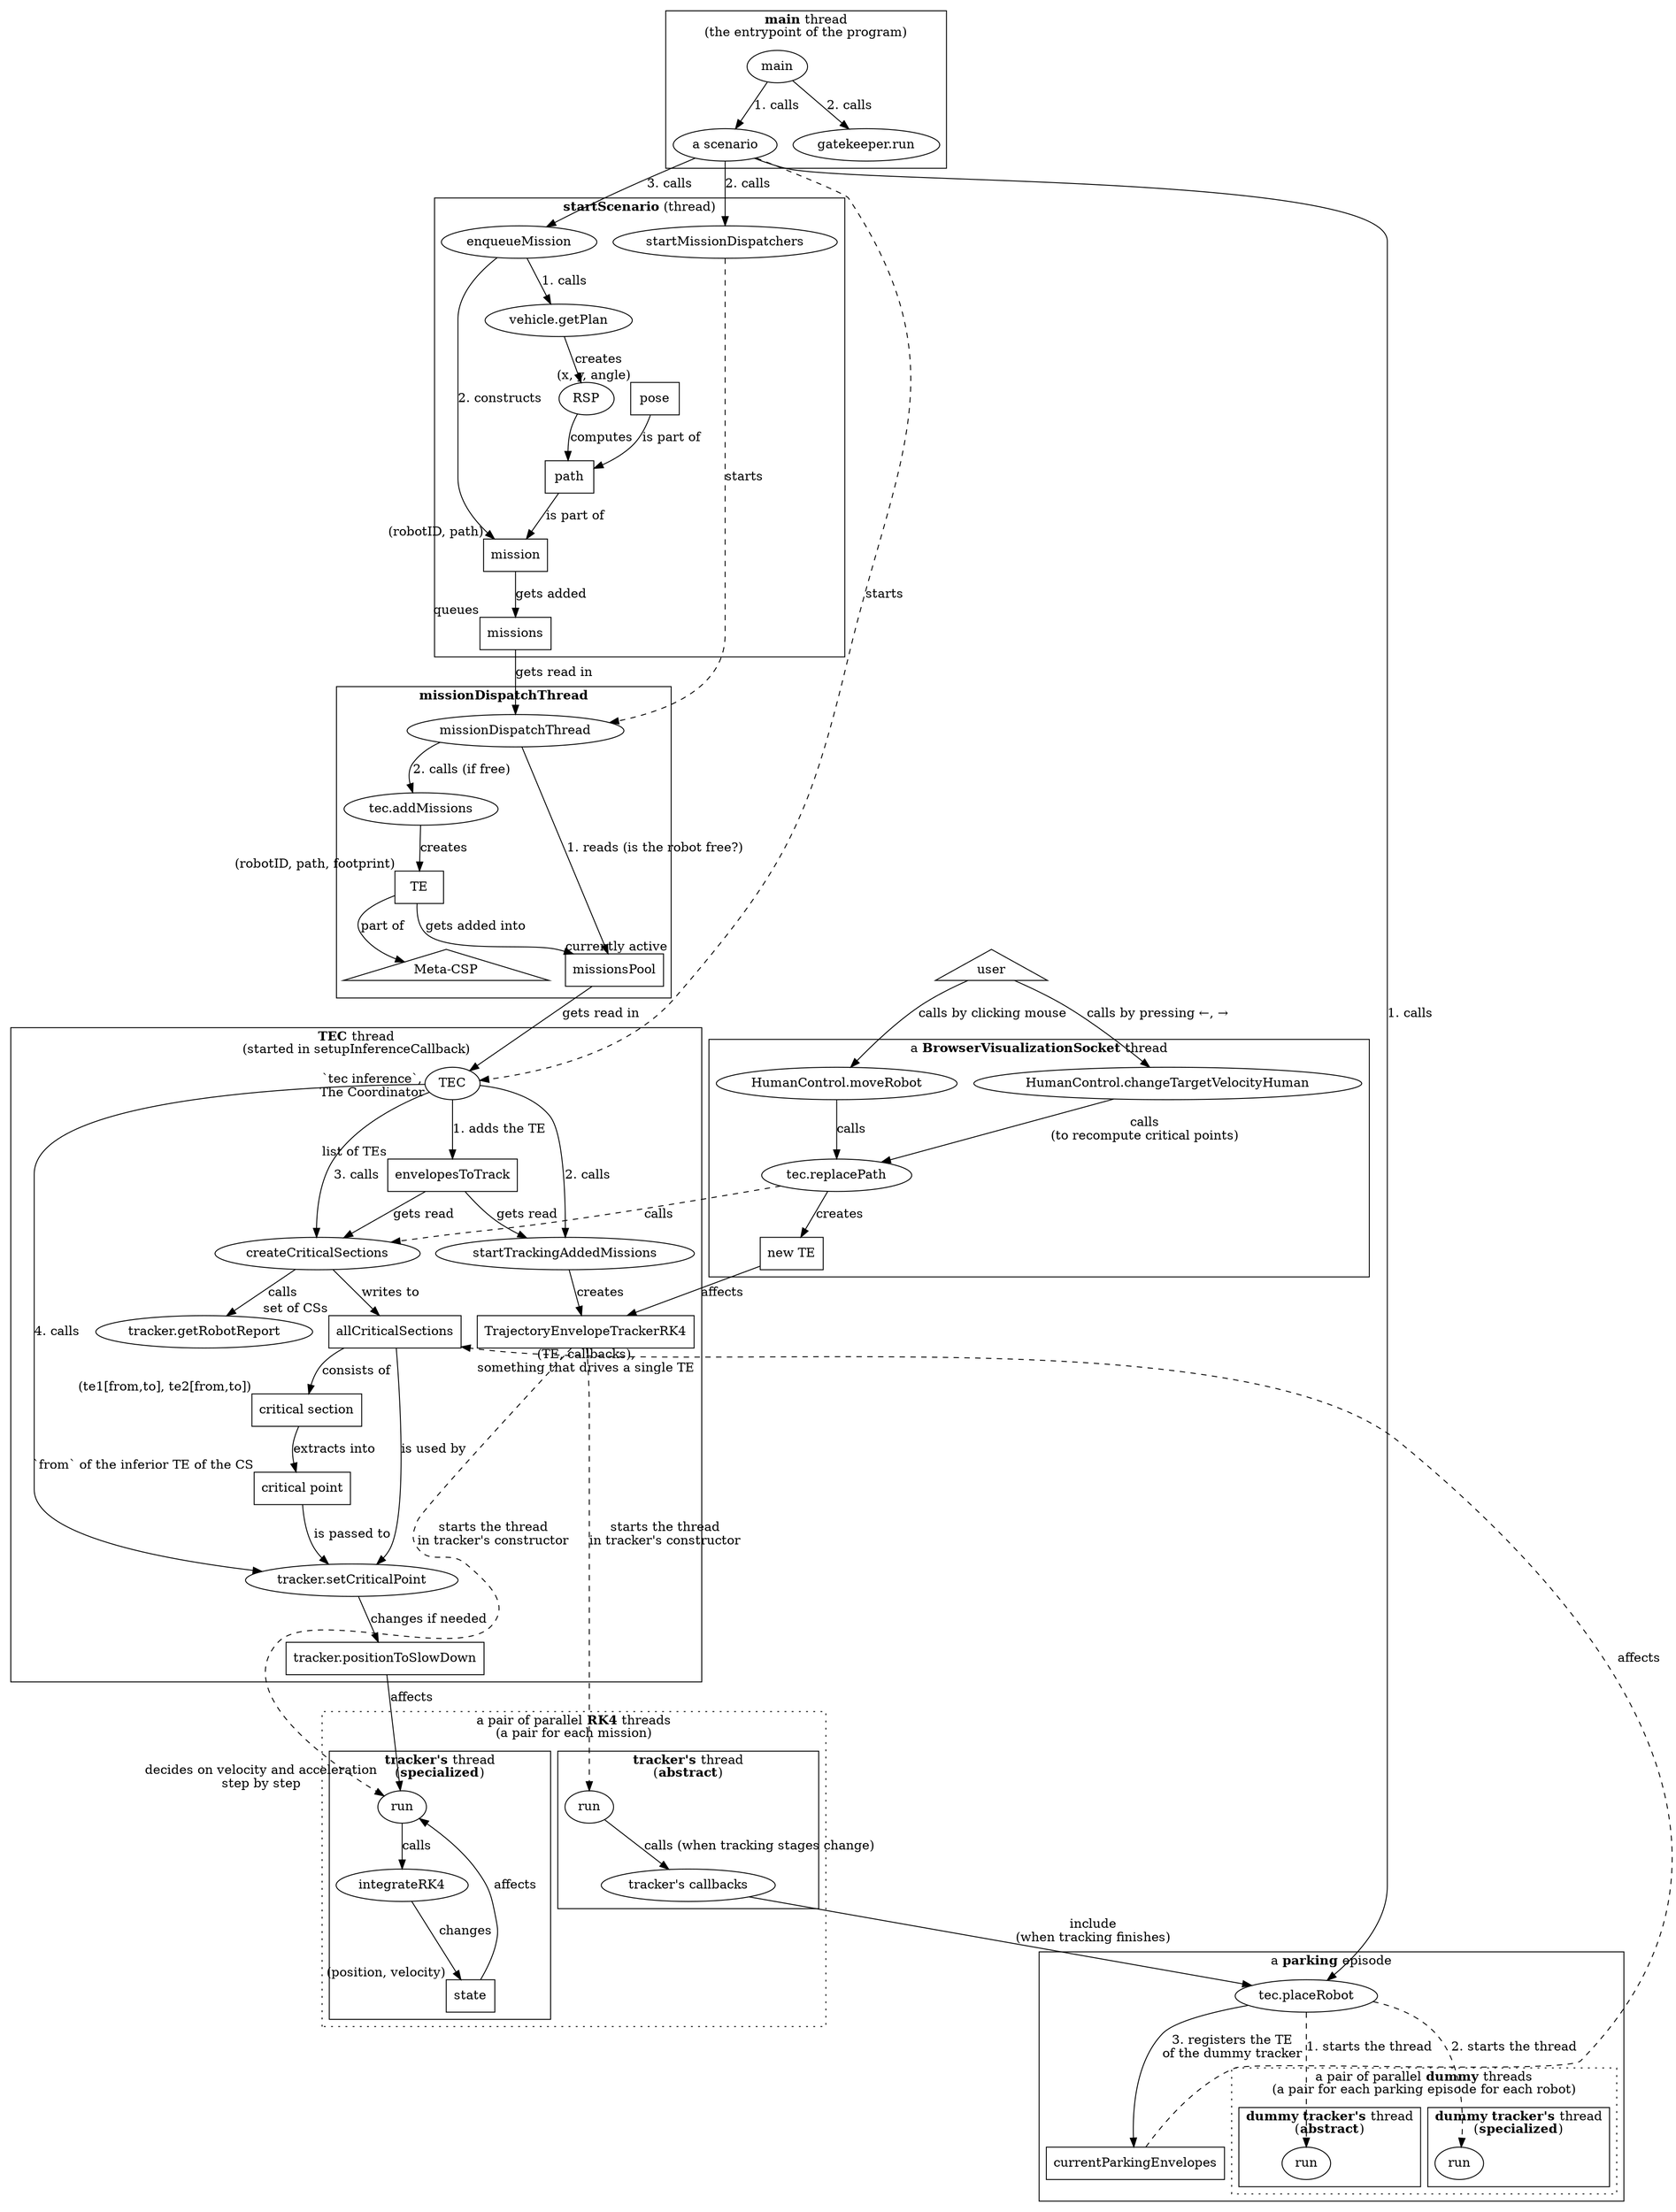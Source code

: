 // TODO: move tec.placeRobot into "a parking episode" (or something like that)
digraph {
    // Data:
    missions [shape=rect, xlabel="queues"]
    mission [shape=rect, xlabel="(robotID, path)"]
    missionsPool [shape=rect, xlabel="currently active"]
    path [shape=rect]
    pose [shape=rect, xlabel="(x, y, angle)"]
    envelopesToTrack [shape=rect, xlabel="list of TEs"]
    TE [shape=rect, xlabel="(robotID, path, footprint)"]
    "new TE" [shape=rect]
    "Meta-CSP" [shape=triangle]
    user [shape=triangle]
    TEC [xlabel="`tec inference`,\nThe Coordinator"]
    allCriticalSections [shape=rect, xlabel="set of CSs"]
    "critical section" [shape=rect, xlabel="(te1[from,to], te2[from,to])"]
    "critical point" [shape=rect, xlabel="`from` of the inferior TE of the CS"]
    TrajectoryEnvelopeTrackerRK4 [shape=rect, xlabel="(TE, callbacks),\nsomething that drives a single TE"]
    "tracker.run" [xlabel="decides on velocity and acceleration\nstep by step"]
    state [shape=rect, xlabel="(position, velocity)"]
    "tracker.positionToSlowDown" [shape=rect]
    currentParkingEnvelopes [shape=rect]

    subgraph cluster_main {
        label=<<b>main</b> thread<br/>(the entrypoint of the program)>

        "main" -> "a scenario" [label="1. calls"]
        "main" -> "gatekeeper.run" [label="2. calls"]
    }

    subgraph cluster_startScenario {
        label=<<b>startScenario</b> (thread)>

        "a scenario" -> startMissionDispatchers [label="2. calls"]
        "a scenario" -> enqueueMission [label="3. calls"]
        enqueueMission -> "vehicle.getPlan" [label="1. calls"]
        "vehicle.getPlan" -> RSP [label="creates"]
        RSP -> path [label="computes"]
        path -> mission [label="is part of"]
        pose -> path [label="is part of"]
        enqueueMission -> mission [label="2. constructs"]
        mission -> missions [label="gets added"]
    }

    subgraph cluster_missionDispatchThread {
        label=<<b>missionDispatchThread</b>>

        missions -> missionDispatchThread [label="gets read in"]
        startMissionDispatchers -> missionDispatchThread [label="starts", style=dashed]
        missionDispatchThread -> "missionsPool" [label="1. reads (is the robot free?)"]
        missionDispatchThread -> "tec.addMissions" [label="2. calls (if free)"]
        "tec.addMissions" -> TE [label="creates"]
        TE -> missionsPool [label="gets added into"]
        TE -> "Meta-CSP" [label="part of"]
    }

    subgraph cluster_TEC {
        label=<<b>TEC</b> thread<br/>(started in setupInferenceCallback)>

        "a scenario" -> TEC [label="starts", constraint=false, style=dashed]
        missionsPool -> TEC [label="gets read in"]
        TEC -> envelopesToTrack [label="1. adds the TE"]
        TEC -> startTrackingAddedMissions [label="2. calls"]
        TEC -> createCriticalSections [label="3. calls"]
        TEC -> "tracker.setCriticalPoint" [label="4. calls"]
        envelopesToTrack -> createCriticalSections [label="gets read"]
        envelopesToTrack -> startTrackingAddedMissions [label="gets read"]

        createCriticalSections -> allCriticalSections [label="writes to"]
        startTrackingAddedMissions -> TrajectoryEnvelopeTrackerRK4 [label="creates"]

        createCriticalSections -> "tracker.getRobotReport" [label="calls"]
        allCriticalSections -> "tracker.setCriticalPoint" [label="is used by"]
        allCriticalSections -> "critical section" [label="consists of"]
        "critical section" -> "critical point" [label="extracts into"]
        "critical point" -> "tracker.setCriticalPoint" [label="is passed to"]
        "tracker.setCriticalPoint" -> "tracker.positionToSlowDown" [label="changes if needed"]
    }

    subgraph cluster_tracker_threads {
        label=<a pair of parallel <b>RK4</b> threads<br/>(a pair for each mission)>
        graph [style=dotted]

        subgraph cluster_tracker_RK4 {
            label=<<b>tracker's</b> thread<br/>(<b>specialized</b>)>
            graph [style=solid]

            "tracker.run" [label="run"]
            TrajectoryEnvelopeTrackerRK4 -> "tracker.run" [label="starts the thread\nin tracker's constructor", constraint=false, style=dashed]
            state -> "tracker.run" [label="affects"]
            "tracker.positionToSlowDown" -> "tracker.run" [label="affects"]
            "tracker.run" -> integrateRK4 [label="calls"]
            integrateRK4 -> state [label="changes"]
        }

        subgraph cluster_tracker_abstract {
        label=<<b>tracker's</b> thread<br/>(<b>abstract</b>)>
            graph [style=solid]

            "(abstract) tracker.run" [label="run"]
            TrajectoryEnvelopeTrackerRK4 -> "(abstract) tracker.run" [label="starts the thread\nin tracker's constructor", style=dashed]
            "(abstract) tracker.run" -> "tracker's callbacks" [label="calls (when tracking stages change)"]
        }
    }

    subgraph cluster_parking {
        label=<a <b>parking</b> episode>

        "a scenario" -> "tec.placeRobot" [label="1. calls"]
        "tracker's callbacks" -> "tec.placeRobot" [label="include\n(when tracking finishes)"]

        "tec.placeRobot" -> "(dummy, abstract) tracker.run" [label="1. starts the thread", style=dashed]
        "tec.placeRobot" -> "(dummy) tracker.run" [label="2. starts the thread", style=dashed]

        "tec.placeRobot" -> currentParkingEnvelopes [label="3. registers the TE\nof the dummy tracker"]
        currentParkingEnvelopes -> allCriticalSections [label="affects", constraint=false, style=dashed]

        subgraph cluster_tracker_dummy_threads {
            label=<a pair of parallel <b>dummy</b> threads<br/>(a pair for each parking episode for each robot)>
            graph [style=dotted]

            subgraph cluster_tracker_dummy_RK4 {
                label=<<b>dummy tracker's</b> thread<br/>(<b>specialized</b>)>
                graph [style=solid]

                "(dummy) tracker.run" [label="run"]
            }

            subgraph cluster_tracker_dummy_abstract {
                label=<<b>dummy tracker's</b> thread<br/>(<b>abstract</b>)>
                graph [style=solid]

                "(dummy, abstract) tracker.run" [label="run"]
            }
        }
    }

    user -> "HumanControl.moveRobot" [label="calls by clicking mouse"]
    user -> "HumanControl.changeTargetVelocityHuman" [label="calls by pressing ←, →"]

    subgraph cluster_visualization {
        label=<a <b>BrowserVisualizationSocket</b> thread>

        "HumanControl.moveRobot" -> "tec.replacePath" [label="calls"]
        "HumanControl.changeTargetVelocityHuman"  -> "tec.replacePath" [label="calls\n(to recompute critical points)"]
        "tec.replacePath" -> "new TE" [label="creates"]
        "tec.replacePath" -> createCriticalSections [label="calls", constraint=false, style=dashed]
        "new TE" -> TrajectoryEnvelopeTrackerRK4 [label="affects"]
    }
}

/*
gates = {LinkedBlockingQueue@4190}    size = 12

Common:
7 = {Gate@4201} "Gate[missionDispatchThread's sleep(500)]" -- передаёт миссии от сценария координатору
5 = {Gate@4199} "Gate[TrajectoryEnvelopeCoordinator inference's sleep(500)]" -- координатор
6 = {Gate@4200} "Gate[Visualization update thread's sleep(30)]" -- визуализация (передача данных в браузер)
8 = {Gate@4202} "Gate[forcing thread's sleep(100)]" -- конкретно в GridTest

Robot 0:
4 = {Gate@4198} "Gate[Abstract tracker Robot0's sleep(100)]" -- отслеживание этапов
3 = {Gate@4197} "Gate[RK4 tracker Robot0's sleep(100)]" -- собственно изменение этапов
    or Gate[Parking tracker Robot0's initial] -- Dummy

Robot 1:
2 = {Gate@4196} "Gate[Abstract tracker Robot1's sleep(100)]"
1 = {Gate@4195} "Gate[RK4 tracker Robot1's sleep(100)]"

Robot 2:
0 = {Gate@4194} "Gate[Abstract tracker Robot2's sleep(100)]"
11 = {Gate@4205} "Gate[RK4 tracker Robot2's sleep(100)]"

Robot 3:
10 = {Gate@4204} "Gate[Abstract tracker Robot3's sleep(100)]"
9 = {Gate@4203} "Gate[RK4 tracker Robot3's sleep(100)]"


RobotReport(te.getRobotID(), pose, currentPathIndex, state.getVelocity(), state.getPosition(), this.criticalPoint);
*/